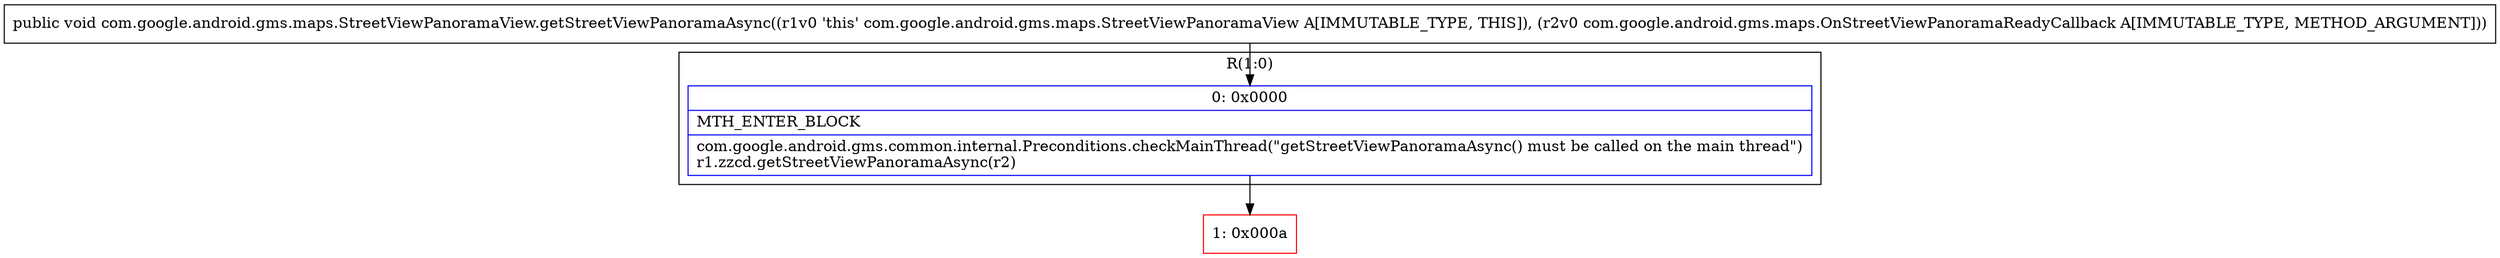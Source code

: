 digraph "CFG forcom.google.android.gms.maps.StreetViewPanoramaView.getStreetViewPanoramaAsync(Lcom\/google\/android\/gms\/maps\/OnStreetViewPanoramaReadyCallback;)V" {
subgraph cluster_Region_1281823004 {
label = "R(1:0)";
node [shape=record,color=blue];
Node_0 [shape=record,label="{0\:\ 0x0000|MTH_ENTER_BLOCK\l|com.google.android.gms.common.internal.Preconditions.checkMainThread(\"getStreetViewPanoramaAsync() must be called on the main thread\")\lr1.zzcd.getStreetViewPanoramaAsync(r2)\l}"];
}
Node_1 [shape=record,color=red,label="{1\:\ 0x000a}"];
MethodNode[shape=record,label="{public void com.google.android.gms.maps.StreetViewPanoramaView.getStreetViewPanoramaAsync((r1v0 'this' com.google.android.gms.maps.StreetViewPanoramaView A[IMMUTABLE_TYPE, THIS]), (r2v0 com.google.android.gms.maps.OnStreetViewPanoramaReadyCallback A[IMMUTABLE_TYPE, METHOD_ARGUMENT])) }"];
MethodNode -> Node_0;
Node_0 -> Node_1;
}

